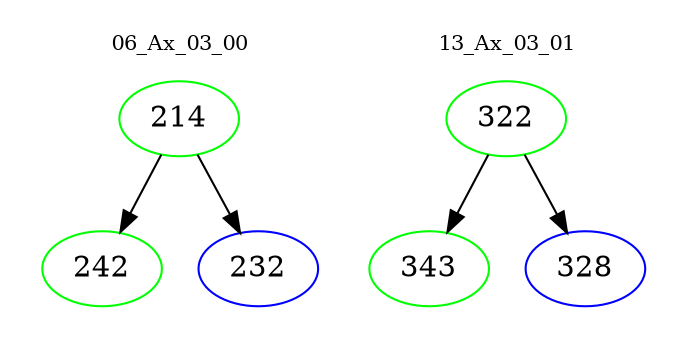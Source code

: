 digraph{
subgraph cluster_0 {
color = white
label = "06_Ax_03_00";
fontsize=10;
T0_214 [label="214", color="green"]
T0_214 -> T0_242 [color="black"]
T0_242 [label="242", color="green"]
T0_214 -> T0_232 [color="black"]
T0_232 [label="232", color="blue"]
}
subgraph cluster_1 {
color = white
label = "13_Ax_03_01";
fontsize=10;
T1_322 [label="322", color="green"]
T1_322 -> T1_343 [color="black"]
T1_343 [label="343", color="green"]
T1_322 -> T1_328 [color="black"]
T1_328 [label="328", color="blue"]
}
}
